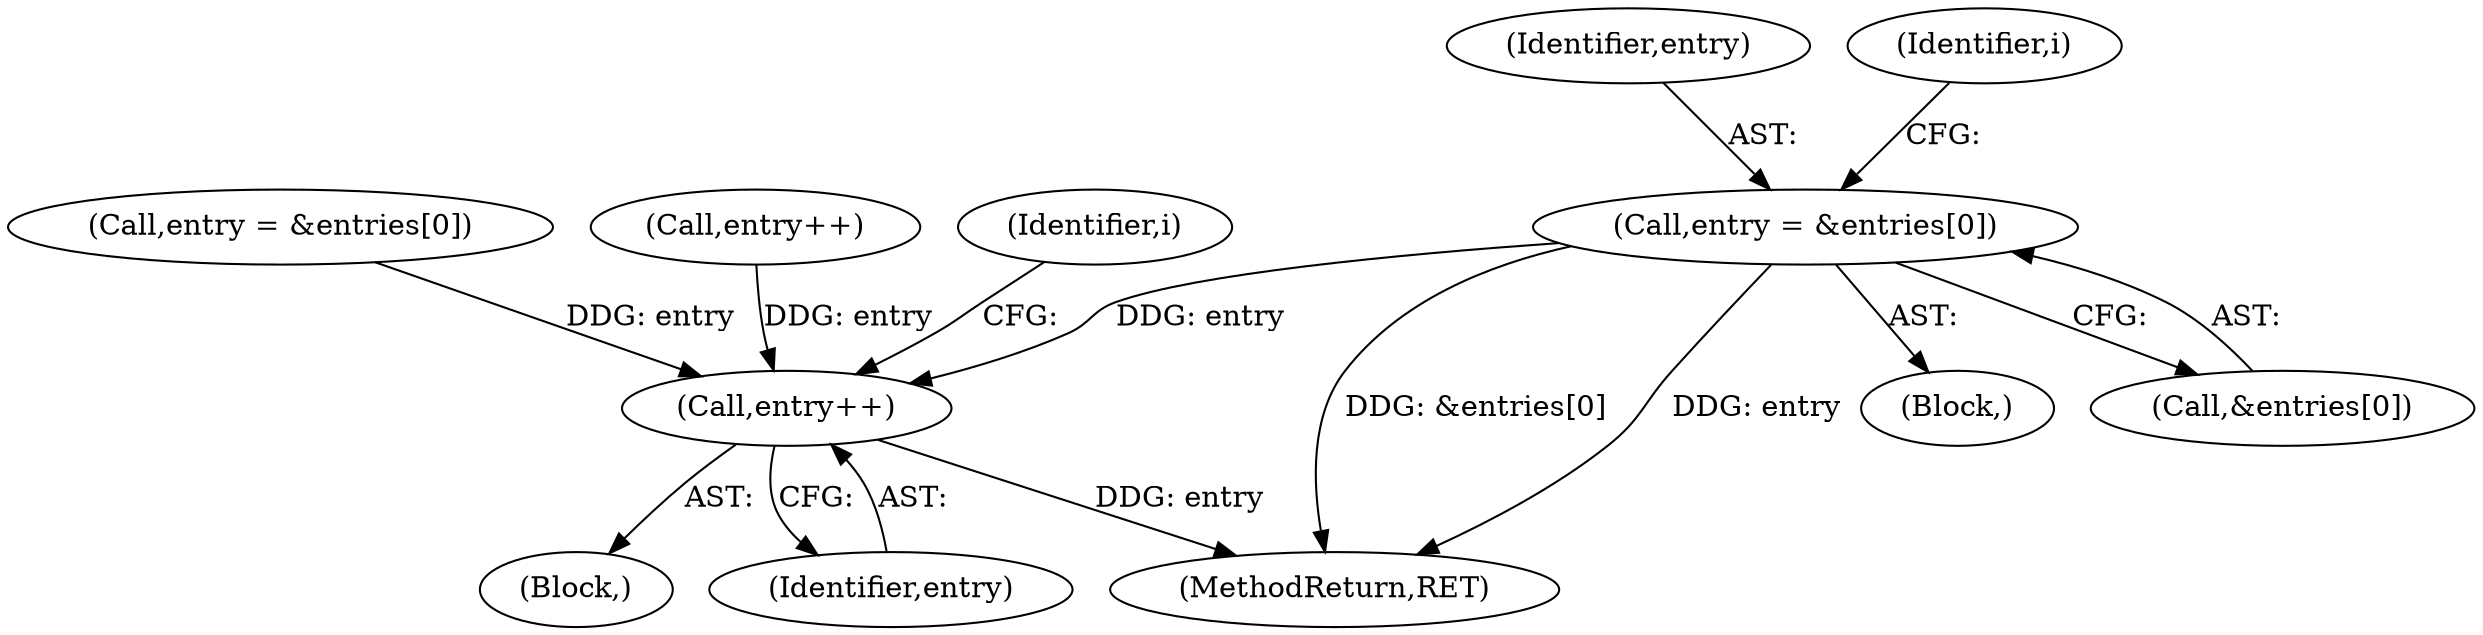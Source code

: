 digraph "0_linux_2e83b79b2d6c78bf1b4aa227938a214dcbddc83f@array" {
"1000235" [label="(Call,entry = &entries[0])"];
"1000259" [label="(Call,entry++)"];
"1000258" [label="(Block,)"];
"1000259" [label="(Call,entry++)"];
"1000236" [label="(Identifier,entry)"];
"1000155" [label="(Call,entry = &entries[0])"];
"1000496" [label="(MethodReturn,RET)"];
"1000234" [label="(Block,)"];
"1000235" [label="(Call,entry = &entries[0])"];
"1000260" [label="(Identifier,entry)"];
"1000242" [label="(Identifier,i)"];
"1000171" [label="(Call,entry++)"];
"1000237" [label="(Call,&entries[0])"];
"1000262" [label="(Identifier,i)"];
"1000235" -> "1000234"  [label="AST: "];
"1000235" -> "1000237"  [label="CFG: "];
"1000236" -> "1000235"  [label="AST: "];
"1000237" -> "1000235"  [label="AST: "];
"1000242" -> "1000235"  [label="CFG: "];
"1000235" -> "1000496"  [label="DDG: &entries[0]"];
"1000235" -> "1000496"  [label="DDG: entry"];
"1000235" -> "1000259"  [label="DDG: entry"];
"1000259" -> "1000258"  [label="AST: "];
"1000259" -> "1000260"  [label="CFG: "];
"1000260" -> "1000259"  [label="AST: "];
"1000262" -> "1000259"  [label="CFG: "];
"1000259" -> "1000496"  [label="DDG: entry"];
"1000171" -> "1000259"  [label="DDG: entry"];
"1000155" -> "1000259"  [label="DDG: entry"];
}

